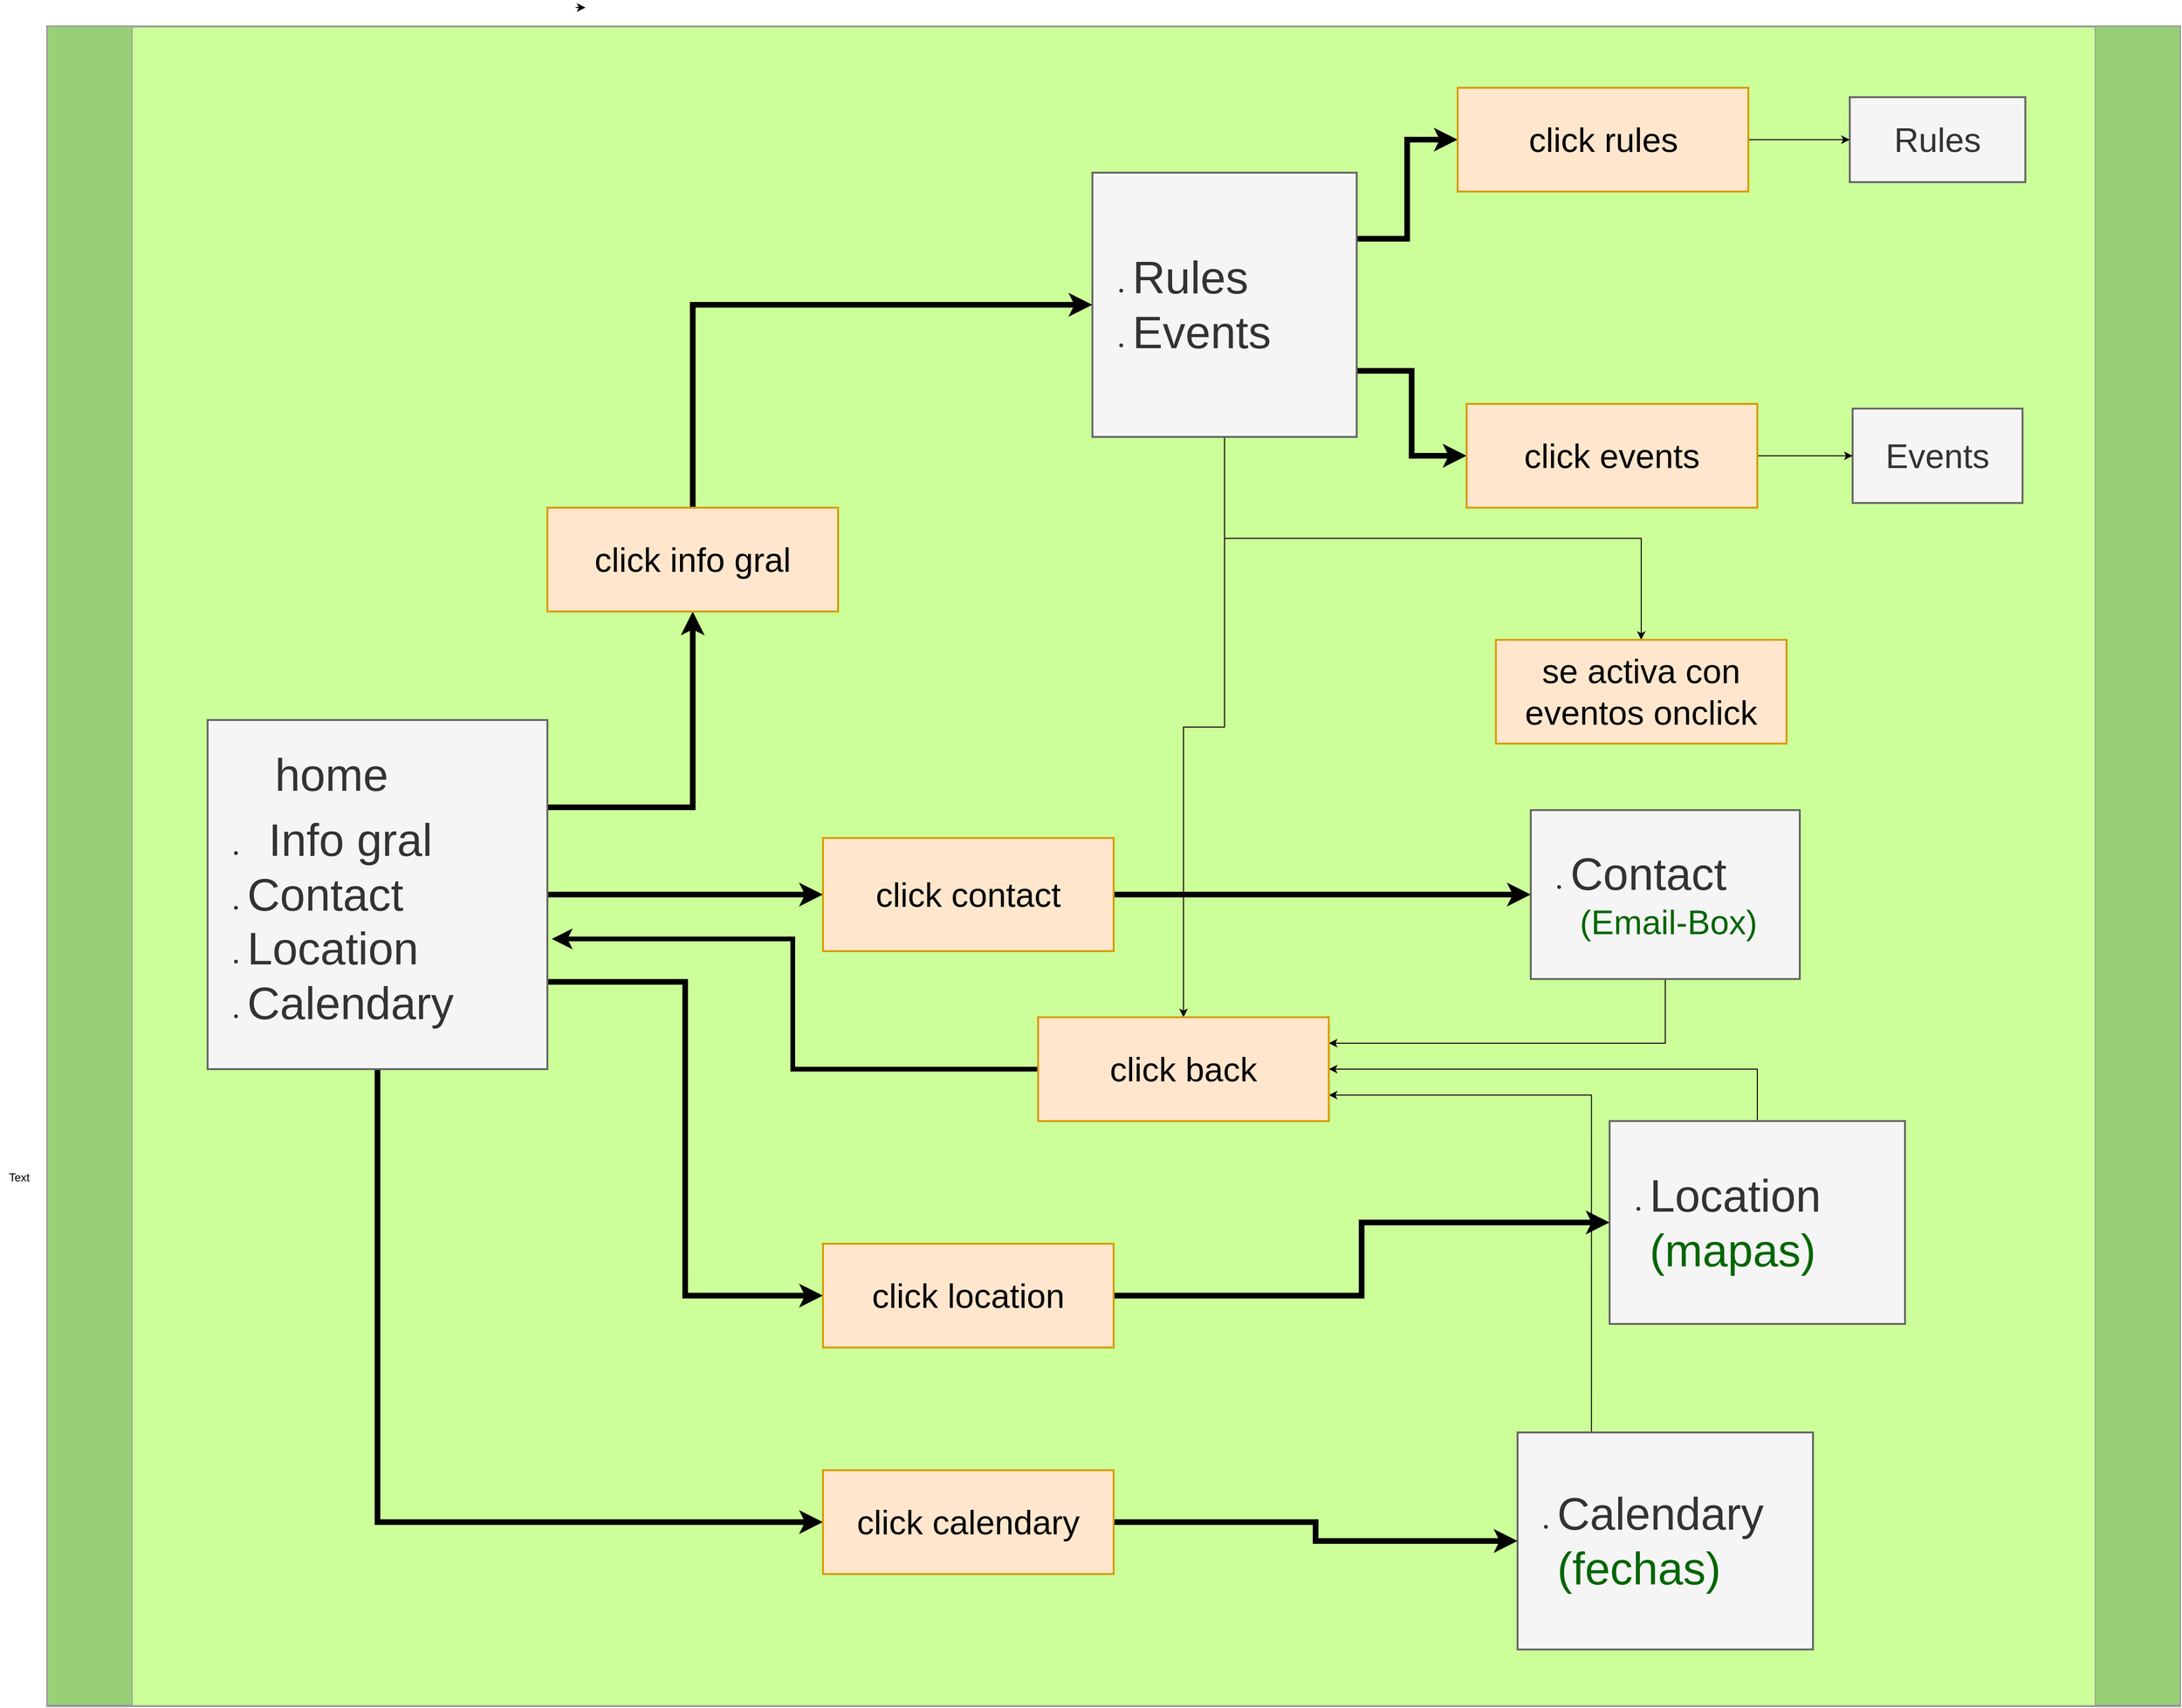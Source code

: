 <mxfile version="12.3.8" type="device" pages="1"><diagram id="BmjYHB7AXP5wWWiWQanC" name="Page-1"><mxGraphModel dx="4408" dy="2456" grid="1" gridSize="10" guides="1" tooltips="1" connect="1" arrows="1" fold="1" page="1" pageScale="1" pageWidth="1200" pageHeight="1920" math="0" shadow="0"><root><mxCell id="0"/><mxCell id="1" parent="0"/><mxCell id="PXsgUyfR8ca-z2NvFwAu-39" value="" style="rounded=0;whiteSpace=wrap;html=1;shadow=0;strokeColor=#999999;strokeWidth=2;fillColor=#CCFF99;gradientColor=none;" parent="1" vertex="1"><mxGeometry x="70" y="60" width="2260" height="1780" as="geometry"/></mxCell><mxCell id="PXsgUyfR8ca-z2NvFwAu-20" style="edgeStyle=orthogonalEdgeStyle;rounded=0;orthogonalLoop=1;jettySize=auto;html=1;exitX=1;exitY=0;exitDx=0;exitDy=0;" parent="1" edge="1"><mxGeometry relative="1" as="geometry"><mxPoint x="640.333" y="40" as="targetPoint"/><mxPoint x="630" y="40" as="sourcePoint"/><Array as="points"><mxPoint x="630" y="40"/><mxPoint x="630" y="40"/></Array></mxGeometry></mxCell><mxCell id="PXsgUyfR8ca-z2NvFwAu-35" value="" style="rounded=0;whiteSpace=wrap;html=1;shadow=0;strokeColor=#999999;strokeWidth=1;fillColor=#97D077;gradientColor=none;" parent="1" vertex="1"><mxGeometry x="70" y="60" width="90" height="1779" as="geometry"/></mxCell><mxCell id="PXsgUyfR8ca-z2NvFwAu-36" value="" style="rounded=0;whiteSpace=wrap;html=1;shadow=0;strokeColor=#999999;strokeWidth=1;fillColor=#97D077;gradientColor=none;" parent="1" vertex="1"><mxGeometry x="2240" y="60" width="90" height="1779" as="geometry"/></mxCell><mxCell id="PXsgUyfR8ca-z2NvFwAu-40" value="Text" style="text;html=1;resizable=0;autosize=1;align=center;verticalAlign=middle;points=[];fillColor=none;strokeColor=none;rounded=0;shadow=0;" parent="1" vertex="1"><mxGeometry x="20" y="1270" width="40" height="20" as="geometry"/></mxCell><mxCell id="PXsgUyfR8ca-z2NvFwAu-75" style="edgeStyle=orthogonalEdgeStyle;rounded=0;orthogonalLoop=1;jettySize=auto;html=1;exitX=1;exitY=0.25;exitDx=0;exitDy=0;strokeWidth=6;" parent="1" source="PXsgUyfR8ca-z2NvFwAu-41" target="PXsgUyfR8ca-z2NvFwAu-73" edge="1"><mxGeometry relative="1" as="geometry"/></mxCell><mxCell id="PXsgUyfR8ca-z2NvFwAu-88" style="edgeStyle=orthogonalEdgeStyle;rounded=0;orthogonalLoop=1;jettySize=auto;html=1;exitX=1;exitY=0.5;exitDx=0;exitDy=0;strokeWidth=6;" parent="1" source="PXsgUyfR8ca-z2NvFwAu-41" target="PXsgUyfR8ca-z2NvFwAu-87" edge="1"><mxGeometry relative="1" as="geometry"/></mxCell><mxCell id="PXsgUyfR8ca-z2NvFwAu-91" style="edgeStyle=orthogonalEdgeStyle;rounded=0;orthogonalLoop=1;jettySize=auto;html=1;exitX=1;exitY=0.75;exitDx=0;exitDy=0;entryX=0;entryY=0.5;entryDx=0;entryDy=0;strokeWidth=6;" parent="1" source="PXsgUyfR8ca-z2NvFwAu-41" target="PXsgUyfR8ca-z2NvFwAu-90" edge="1"><mxGeometry relative="1" as="geometry"/></mxCell><mxCell id="PXsgUyfR8ca-z2NvFwAu-95" style="edgeStyle=orthogonalEdgeStyle;rounded=0;orthogonalLoop=1;jettySize=auto;html=1;exitX=0.5;exitY=1;exitDx=0;exitDy=0;entryX=0;entryY=0.5;entryDx=0;entryDy=0;strokeWidth=6;" parent="1" source="PXsgUyfR8ca-z2NvFwAu-41" target="PXsgUyfR8ca-z2NvFwAu-94" edge="1"><mxGeometry relative="1" as="geometry"/></mxCell><mxCell id="PXsgUyfR8ca-z2NvFwAu-41" value="&lt;div style=&quot;text-align: center&quot;&gt;&lt;span style=&quot;font-size: 48px&quot;&gt;home&lt;/span&gt;&lt;/div&gt;&lt;ul&gt;&lt;li style=&quot;text-align: center&quot;&gt;&lt;font style=&quot;font-size: 48px&quot;&gt;Info gral&lt;/font&gt;&lt;/li&gt;&lt;li&gt;&lt;font style=&quot;font-size: 48px&quot;&gt;Contact&lt;/font&gt;&lt;/li&gt;&lt;li&gt;&lt;font style=&quot;font-size: 48px&quot;&gt;Location&lt;/font&gt;&lt;/li&gt;&lt;li&gt;&lt;font style=&quot;font-size: 48px&quot;&gt;Calendary&lt;/font&gt;&lt;/li&gt;&lt;/ul&gt;" style="rounded=0;whiteSpace=wrap;html=1;shadow=0;strokeColor=#666666;strokeWidth=2;fillColor=#f5f5f5;align=left;fontColor=#333333;" parent="1" vertex="1"><mxGeometry x="240" y="795" width="360" height="370" as="geometry"/></mxCell><mxCell id="PXsgUyfR8ca-z2NvFwAu-44" value="&lt;font style=&quot;font-size: 36px&quot;&gt;Rules&lt;/font&gt;" style="rounded=0;whiteSpace=wrap;html=1;shadow=0;strokeColor=#666666;strokeWidth=2;fillColor=#f5f5f5;fontColor=#333333;" parent="1" vertex="1"><mxGeometry x="1980" y="135" width="186" height="90" as="geometry"/></mxCell><mxCell id="PXsgUyfR8ca-z2NvFwAu-46" value="&lt;div&gt;&lt;span style=&quot;font-size: 36px&quot;&gt;Events&lt;/span&gt;&lt;/div&gt;" style="rounded=0;whiteSpace=wrap;html=1;shadow=0;strokeColor=#666666;strokeWidth=2;fillColor=#f5f5f5;align=center;fontColor=#333333;" parent="1" vertex="1"><mxGeometry x="1983" y="465" width="180" height="100" as="geometry"/></mxCell><mxCell id="PXsgUyfR8ca-z2NvFwAu-60" style="edgeStyle=orthogonalEdgeStyle;rounded=0;orthogonalLoop=1;jettySize=auto;html=1;exitX=0.5;exitY=1;exitDx=0;exitDy=0;" parent="1" source="PXsgUyfR8ca-z2NvFwAu-48" target="PXsgUyfR8ca-z2NvFwAu-59" edge="1"><mxGeometry relative="1" as="geometry"/></mxCell><mxCell id="PXsgUyfR8ca-z2NvFwAu-78" style="edgeStyle=orthogonalEdgeStyle;rounded=0;orthogonalLoop=1;jettySize=auto;html=1;exitX=1;exitY=0.25;exitDx=0;exitDy=0;entryX=0;entryY=0.5;entryDx=0;entryDy=0;strokeWidth=6;" parent="1" source="PXsgUyfR8ca-z2NvFwAu-48" target="PXsgUyfR8ca-z2NvFwAu-77" edge="1"><mxGeometry relative="1" as="geometry"/></mxCell><mxCell id="PXsgUyfR8ca-z2NvFwAu-84" style="edgeStyle=orthogonalEdgeStyle;rounded=0;orthogonalLoop=1;jettySize=auto;html=1;exitX=1;exitY=0.75;exitDx=0;exitDy=0;entryX=0;entryY=0.5;entryDx=0;entryDy=0;strokeWidth=6;" parent="1" source="PXsgUyfR8ca-z2NvFwAu-48" target="PXsgUyfR8ca-z2NvFwAu-81" edge="1"><mxGeometry relative="1" as="geometry"/></mxCell><mxCell id="4rzl5MypPw9BgjRI__qp-15" style="edgeStyle=orthogonalEdgeStyle;rounded=0;orthogonalLoop=1;jettySize=auto;html=1;exitX=0.5;exitY=1;exitDx=0;exitDy=0;strokeWidth=1;" edge="1" parent="1" source="PXsgUyfR8ca-z2NvFwAu-48" target="4rzl5MypPw9BgjRI__qp-5"><mxGeometry relative="1" as="geometry"/></mxCell><mxCell id="PXsgUyfR8ca-z2NvFwAu-48" value="&lt;ul&gt;&lt;li&gt;&lt;font style=&quot;font-size: 48px&quot;&gt;Rules&lt;/font&gt;&lt;/li&gt;&lt;li&gt;&lt;font style=&quot;font-size: 48px&quot;&gt;Events&lt;/font&gt;&lt;/li&gt;&lt;/ul&gt;" style="rounded=0;whiteSpace=wrap;html=1;shadow=0;strokeColor=#666666;strokeWidth=2;fillColor=#f5f5f5;align=left;fontColor=#333333;" parent="1" vertex="1"><mxGeometry x="1177.5" y="215" width="280" height="280" as="geometry"/></mxCell><mxCell id="4rzl5MypPw9BgjRI__qp-13" style="edgeStyle=orthogonalEdgeStyle;rounded=0;orthogonalLoop=1;jettySize=auto;html=1;exitX=0.5;exitY=0;exitDx=0;exitDy=0;entryX=1;entryY=0.5;entryDx=0;entryDy=0;strokeWidth=1;" edge="1" parent="1" source="PXsgUyfR8ca-z2NvFwAu-49" target="4rzl5MypPw9BgjRI__qp-5"><mxGeometry relative="1" as="geometry"/></mxCell><mxCell id="PXsgUyfR8ca-z2NvFwAu-49" value="&lt;ul&gt;&lt;li&gt;&lt;font style=&quot;font-size: 48px&quot;&gt;Location &lt;font color=&quot;#006600&quot;&gt;(mapas)&lt;/font&gt;&lt;/font&gt;&lt;/li&gt;&lt;/ul&gt;" style="rounded=0;whiteSpace=wrap;html=1;shadow=0;strokeColor=#666666;strokeWidth=2;fillColor=#f5f5f5;align=left;fontColor=#333333;" parent="1" vertex="1"><mxGeometry x="1725.5" y="1220" width="313" height="215" as="geometry"/></mxCell><mxCell id="4rzl5MypPw9BgjRI__qp-12" style="edgeStyle=orthogonalEdgeStyle;rounded=0;orthogonalLoop=1;jettySize=auto;html=1;exitX=0.5;exitY=1;exitDx=0;exitDy=0;entryX=1;entryY=0.25;entryDx=0;entryDy=0;strokeWidth=1;" edge="1" parent="1" source="PXsgUyfR8ca-z2NvFwAu-50" target="4rzl5MypPw9BgjRI__qp-5"><mxGeometry relative="1" as="geometry"/></mxCell><mxCell id="PXsgUyfR8ca-z2NvFwAu-50" value="&lt;ul&gt;&lt;li&gt;&lt;font style=&quot;font-size: 48px&quot;&gt;Contact&amp;nbsp; &lt;/font&gt;&lt;font style=&quot;font-size: 36px&quot;&gt;&lt;font&gt;&lt;font color=&quot;#ffcc99&quot;&gt;&amp;nbsp;&lt;/font&gt;&lt;font color=&quot;#006600&quot;&gt;(&lt;/font&gt;&lt;/font&gt;&lt;font color=&quot;#006600&quot;&gt;Email-Box)&lt;/font&gt;&lt;/font&gt;&lt;/li&gt;&lt;/ul&gt;" style="rounded=0;whiteSpace=wrap;html=1;shadow=0;strokeColor=#666666;strokeWidth=2;fillColor=#f5f5f5;align=left;fontColor=#333333;" parent="1" vertex="1"><mxGeometry x="1642" y="890.5" width="285" height="179" as="geometry"/></mxCell><mxCell id="PXsgUyfR8ca-z2NvFwAu-59" value="&lt;font&gt;&lt;font style=&quot;font-size: 36px&quot;&gt;se activa con eventos onclick&lt;/font&gt;&lt;br&gt;&lt;/font&gt;" style="rounded=0;whiteSpace=wrap;html=1;shadow=0;strokeColor=#d79b00;strokeWidth=2;fillColor=#ffe6cc;" parent="1" vertex="1"><mxGeometry x="1605" y="710" width="308" height="110" as="geometry"/></mxCell><mxCell id="4rzl5MypPw9BgjRI__qp-14" style="edgeStyle=orthogonalEdgeStyle;rounded=0;orthogonalLoop=1;jettySize=auto;html=1;exitX=0.25;exitY=0;exitDx=0;exitDy=0;entryX=1;entryY=0.75;entryDx=0;entryDy=0;strokeWidth=1;" edge="1" parent="1" source="PXsgUyfR8ca-z2NvFwAu-66" target="4rzl5MypPw9BgjRI__qp-5"><mxGeometry relative="1" as="geometry"/></mxCell><mxCell id="PXsgUyfR8ca-z2NvFwAu-66" value="&lt;ul&gt;&lt;li&gt;&lt;font style=&quot;font-size: 48px&quot;&gt;Calendary &lt;font color=&quot;#006600&quot;&gt;(fechas)&lt;/font&gt;&lt;/font&gt;&lt;/li&gt;&lt;/ul&gt;" style="rounded=0;whiteSpace=wrap;html=1;shadow=0;strokeColor=#666666;strokeWidth=2;fillColor=#f5f5f5;align=left;fontColor=#333333;" parent="1" vertex="1"><mxGeometry x="1628" y="1550" width="313" height="230" as="geometry"/></mxCell><mxCell id="PXsgUyfR8ca-z2NvFwAu-76" style="edgeStyle=orthogonalEdgeStyle;rounded=0;orthogonalLoop=1;jettySize=auto;html=1;exitX=0.5;exitY=0;exitDx=0;exitDy=0;entryX=0;entryY=0.5;entryDx=0;entryDy=0;strokeWidth=6;" parent="1" source="PXsgUyfR8ca-z2NvFwAu-73" target="PXsgUyfR8ca-z2NvFwAu-48" edge="1"><mxGeometry relative="1" as="geometry"/></mxCell><mxCell id="PXsgUyfR8ca-z2NvFwAu-73" value="&lt;font&gt;&lt;font style=&quot;font-size: 36px&quot;&gt;click info gral&lt;/font&gt;&lt;br&gt;&lt;/font&gt;" style="rounded=0;whiteSpace=wrap;html=1;shadow=0;strokeColor=#d79b00;strokeWidth=2;fillColor=#ffe6cc;" parent="1" vertex="1"><mxGeometry x="600" y="570" width="308" height="110" as="geometry"/></mxCell><mxCell id="PXsgUyfR8ca-z2NvFwAu-79" style="edgeStyle=orthogonalEdgeStyle;rounded=0;orthogonalLoop=1;jettySize=auto;html=1;exitX=1;exitY=0.5;exitDx=0;exitDy=0;" parent="1" source="PXsgUyfR8ca-z2NvFwAu-77" target="PXsgUyfR8ca-z2NvFwAu-44" edge="1"><mxGeometry relative="1" as="geometry"/></mxCell><mxCell id="PXsgUyfR8ca-z2NvFwAu-77" value="&lt;font&gt;&lt;font style=&quot;font-size: 36px&quot;&gt;click rules&lt;/font&gt;&lt;br&gt;&lt;/font&gt;" style="rounded=0;whiteSpace=wrap;html=1;shadow=0;strokeColor=#d79b00;strokeWidth=2;fillColor=#ffe6cc;" parent="1" vertex="1"><mxGeometry x="1564.5" y="125" width="308" height="110" as="geometry"/></mxCell><mxCell id="PXsgUyfR8ca-z2NvFwAu-85" style="edgeStyle=orthogonalEdgeStyle;rounded=0;orthogonalLoop=1;jettySize=auto;html=1;exitX=1;exitY=0.5;exitDx=0;exitDy=0;entryX=0;entryY=0.5;entryDx=0;entryDy=0;" parent="1" source="PXsgUyfR8ca-z2NvFwAu-81" target="PXsgUyfR8ca-z2NvFwAu-46" edge="1"><mxGeometry relative="1" as="geometry"/></mxCell><mxCell id="PXsgUyfR8ca-z2NvFwAu-81" value="&lt;font&gt;&lt;font style=&quot;font-size: 36px&quot;&gt;click events&lt;/font&gt;&lt;br&gt;&lt;/font&gt;" style="rounded=0;whiteSpace=wrap;html=1;shadow=0;strokeColor=#d79b00;strokeWidth=2;fillColor=#ffe6cc;" parent="1" vertex="1"><mxGeometry x="1574" y="460" width="308" height="110" as="geometry"/></mxCell><mxCell id="PXsgUyfR8ca-z2NvFwAu-89" style="edgeStyle=orthogonalEdgeStyle;rounded=0;orthogonalLoop=1;jettySize=auto;html=1;exitX=1;exitY=0.5;exitDx=0;exitDy=0;entryX=0;entryY=0.5;entryDx=0;entryDy=0;strokeWidth=6;" parent="1" source="PXsgUyfR8ca-z2NvFwAu-87" target="PXsgUyfR8ca-z2NvFwAu-50" edge="1"><mxGeometry relative="1" as="geometry"/></mxCell><mxCell id="PXsgUyfR8ca-z2NvFwAu-87" value="&lt;font&gt;&lt;font style=&quot;font-size: 36px&quot;&gt;click contact&lt;/font&gt;&lt;br&gt;&lt;/font&gt;" style="rounded=0;whiteSpace=wrap;html=1;shadow=0;strokeColor=#d79b00;strokeWidth=2;fillColor=#ffe6cc;" parent="1" vertex="1"><mxGeometry x="892" y="920" width="308" height="120" as="geometry"/></mxCell><mxCell id="PXsgUyfR8ca-z2NvFwAu-92" style="edgeStyle=orthogonalEdgeStyle;rounded=0;orthogonalLoop=1;jettySize=auto;html=1;exitX=1;exitY=0.5;exitDx=0;exitDy=0;entryX=0;entryY=0.5;entryDx=0;entryDy=0;strokeWidth=6;" parent="1" source="PXsgUyfR8ca-z2NvFwAu-90" target="PXsgUyfR8ca-z2NvFwAu-49" edge="1"><mxGeometry relative="1" as="geometry"/></mxCell><mxCell id="PXsgUyfR8ca-z2NvFwAu-90" value="&lt;font&gt;&lt;font style=&quot;font-size: 36px&quot;&gt;click location&lt;/font&gt;&lt;br&gt;&lt;/font&gt;" style="rounded=0;whiteSpace=wrap;html=1;shadow=0;strokeColor=#d79b00;strokeWidth=2;fillColor=#ffe6cc;" parent="1" vertex="1"><mxGeometry x="892" y="1350" width="308" height="110" as="geometry"/></mxCell><mxCell id="PXsgUyfR8ca-z2NvFwAu-96" style="edgeStyle=orthogonalEdgeStyle;rounded=0;orthogonalLoop=1;jettySize=auto;html=1;exitX=1;exitY=0.5;exitDx=0;exitDy=0;entryX=0;entryY=0.5;entryDx=0;entryDy=0;strokeWidth=6;" parent="1" source="PXsgUyfR8ca-z2NvFwAu-94" target="PXsgUyfR8ca-z2NvFwAu-66" edge="1"><mxGeometry relative="1" as="geometry"/></mxCell><mxCell id="PXsgUyfR8ca-z2NvFwAu-94" value="&lt;font&gt;&lt;font style=&quot;font-size: 36px&quot;&gt;click calendary&lt;/font&gt;&lt;br&gt;&lt;/font&gt;" style="rounded=0;whiteSpace=wrap;html=1;shadow=0;strokeColor=#d79b00;strokeWidth=2;fillColor=#ffe6cc;" parent="1" vertex="1"><mxGeometry x="892" y="1590" width="308" height="110" as="geometry"/></mxCell><mxCell id="4rzl5MypPw9BgjRI__qp-11" style="edgeStyle=orthogonalEdgeStyle;rounded=0;orthogonalLoop=1;jettySize=auto;html=1;exitX=0;exitY=0.5;exitDx=0;exitDy=0;entryX=1.013;entryY=0.627;entryDx=0;entryDy=0;entryPerimeter=0;strokeWidth=5;" edge="1" parent="1" source="4rzl5MypPw9BgjRI__qp-5" target="PXsgUyfR8ca-z2NvFwAu-41"><mxGeometry relative="1" as="geometry"/></mxCell><mxCell id="4rzl5MypPw9BgjRI__qp-5" value="&lt;font&gt;&lt;font style=&quot;font-size: 36px&quot;&gt;click back&lt;/font&gt;&lt;br&gt;&lt;/font&gt;" style="rounded=0;whiteSpace=wrap;html=1;shadow=0;strokeColor=#d79b00;strokeWidth=2;fillColor=#ffe6cc;" vertex="1" parent="1"><mxGeometry x="1120" y="1110" width="308" height="110" as="geometry"/></mxCell></root></mxGraphModel></diagram></mxfile>